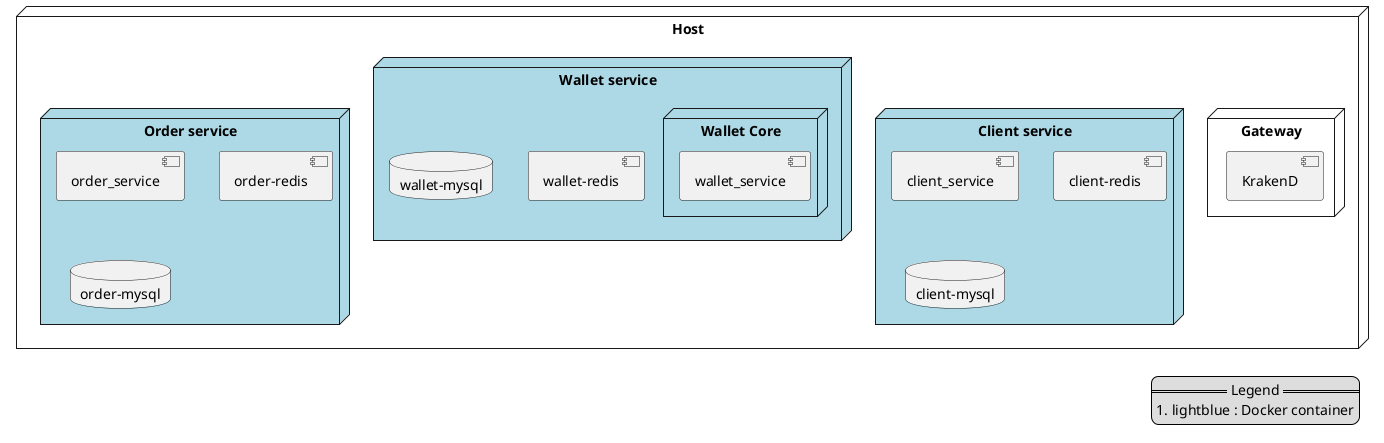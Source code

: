 @startuml
node "Host" {
  node "Gateway" {
    component "KrakenD"
  }
  
  node "Client service" #lightblue {
    component "client_service"
    component "client-redis"
    database "client-mysql"
  }

  node "Wallet service" #lightblue {
    node "Wallet Core" {
      component "wallet_service"
    }
    component "wallet-redis"
    database "wallet-mysql"
  }

  node "Order service" #lightblue {
    component "order_service"
    component "order-redis"
    database "order-mysql"
  }
}

legend right
  == Legend ==
  #lightblue : Docker container
endlegend

@enduml
